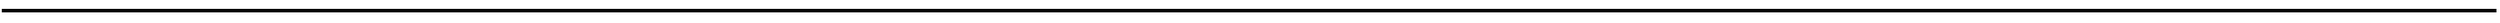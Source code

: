 <mxfile version="24.2.1" type="github">
  <diagram name="Página-1" unidadeId="JnUDqEXEhcX_nH1SR8nV">
    <mxGraphModel dx="2253" dy="1920" grid="1" gridSize="10" guides="1" tooltips="1" connect="1" arrows="1" fold="1" page="1" pageScale="1" pageWidth="827" pageHeight="1169" math="0" shadow="0">
      <root>
        <mxCell unidadeId="0" />
        <mxCell unidadeId="1" parent="0" />
        <mxCell unidadeId="3fZJjKLncM8EVCZoAQM8-3" style="rounded=0;orthogonalLoop=1;jettySize=auto;html=1;endArrow=none;endFill=0;entryX=0;entryY=0.5;entryDx=0;entryDy=0;exitX=1;exitY=0.5;exitDx=0;exitDy=0;" parent="1" source="3fZJjKLncM8EVCZoAQM8-1" target="3fZJjKLncM8EVCZoAQM8-4" edge="1">
          <mxGeometry relative="1" as="geometry">
            <mxPoint x="270" y="270" as="targetPoint" />
            <mxPoint x="220" y="290" as="sourcePoint" />
          </mxGeometry>
        </mxCell>
        <mxCell unidadeId="3fZJjKLncM8EVCZoAQM8-10" style="rounded=0;orthogonalLoop=1;jettySize=auto;html=1;exitX=0;exitY=0;exitDx=0;exitDy=0;endArrow=oval;endFill=1;entryX=1.044;entryY=0.489;entryDx=0;entryDy=0;entryPerimeter=0;" parent="1" source="3fZJjKLncM8EVCZoAQM8-1" target="3fZJjKLncM8EVCZoAQM8-11" edge="1">
          <mxGeometry relative="1" as="geometry">
            <mxPoint x="60" y="260" as="targetPoint" />
          </mxGeometry>
        </mxCell>
        <mxCell unidadeId="3fZJjKLncM8EVCZoAQM8-12" style="rounded=0;orthogonalLoop=1;jettySize=auto;html=1;exitX=0;exitY=0.25;exitDx=0;exitDy=0;endArrow=oval;endFill=0;entryX=1.012;entryY=0.474;entryDx=0;entryDy=0;entryPerimeter=0;" parent="1" source="3fZJjKLncM8EVCZoAQM8-1" target="3fZJjKLncM8EVCZoAQM8-13" edge="1">
          <mxGeometry relative="1" as="geometry">
            <mxPoint x="40" y="280.143" as="targetPoint" />
          </mxGeometry>
        </mxCell>
        <mxCell unidadeId="3fZJjKLncM8EVCZoAQM8-18" style="rounded=0;orthogonalLoop=1;jettySize=auto;html=1;exitX=0;exitY=0.5;exitDx=0;exitDy=0;endArrow=oval;endFill=0;entryX=1.009;entryY=0.496;entryDx=0;entryDy=0;entryPerimeter=0;" parent="1" source="3fZJjKLncM8EVCZoAQM8-1" target="3fZJjKLncM8EVCZoAQM8-19" edge="1">
          <mxGeometry relative="1" as="geometry">
            <mxPoint x="40" y="300.143" as="targetPoint" />
          </mxGeometry>
        </mxCell>
        <mxCell unidadeId="3fZJjKLncM8EVCZoAQM8-1" value="Unidade" style="whiteSpace=wrap;html=1;align=center;" parent="1" vertex="1">
          <mxGeometry x="80" y="240" width="120" height="80" as="geometry" />
        </mxCell>
        <mxCell unidadeId="3fZJjKLncM8EVCZoAQM8-5" style="rounded=0;orthogonalLoop=1;jettySize=auto;html=1;endArrow=none;endFill=0;exitX=1;exitY=0.5;exitDx=0;exitDy=0;entryX=0;entryY=0.5;entryDx=0;entryDy=0;" parent="1" source="3fZJjKLncM8EVCZoAQM8-4" target="3fZJjKLncM8EVCZoAQM8-6" edge="1">
          <mxGeometry relative="1" as="geometry">
            <mxPoint x="440" y="280" as="targetPoint" />
            <mxPoint x="370" y="270" as="sourcePoint" />
          </mxGeometry>
        </mxCell>
        <mxCell unidadeId="3fZJjKLncM8EVCZoAQM8-4" value="" style="shape=rhombus;perimeter=rhombusPerimeter;whiteSpace=wrap;html=1;align=center;" parent="1" vertex="1">
          <mxGeometry x="280" y="260" width="80" height="40" as="geometry" />
        </mxCell>
        <mxCell unidadeId="3fZJjKLncM8EVCZoAQM8-21" style="rounded=0;orthogonalLoop=1;jettySize=auto;html=1;endArrow=oval;endFill=1;exitX=1;exitY=0;exitDx=0;exitDy=0;" parent="1" source="3fZJjKLncM8EVCZoAQM8-6" target="3fZJjKLncM8EVCZoAQM8-22" edge="1">
          <mxGeometry relative="1" as="geometry">
            <mxPoint x="680" y="160" as="targetPoint" />
          </mxGeometry>
        </mxCell>
        <mxCell unidadeId="3fZJjKLncM8EVCZoAQM8-25" style="rounded=0;orthogonalLoop=1;jettySize=auto;html=1;endArrow=oval;endFill=0;entryX=0.006;entryY=0.478;entryDx=0;entryDy=0;entryPerimeter=0;exitX=1.002;exitY=0.084;exitDx=0;exitDy=0;exitPerimeter=0;" parent="1" source="3fZJjKLncM8EVCZoAQM8-6" target="3fZJjKLncM8EVCZoAQM8-24" edge="1">
          <mxGeometry relative="1" as="geometry">
            <mxPoint x="610" y="180" as="sourcePoint" />
            <mxPoint x="680" y="179.467" as="targetPoint" />
          </mxGeometry>
        </mxCell>
        <mxCell unidadeId="3fZJjKLncM8EVCZoAQM8-26" style="rounded=0;orthogonalLoop=1;jettySize=auto;html=1;endArrow=oval;endFill=0;exitX=1;exitY=0.25;exitDx=0;exitDy=0;entryX=0.002;entryY=0.523;entryDx=0;entryDy=0;entryPerimeter=0;" parent="1" source="3fZJjKLncM8EVCZoAQM8-6" target="3fZJjKLncM8EVCZoAQM8-23" edge="1">
          <mxGeometry relative="1" as="geometry" />
        </mxCell>
        <mxCell unidadeId="3fZJjKLncM8EVCZoAQM8-28" style="rounded=0;orthogonalLoop=1;jettySize=auto;html=1;exitX=1.001;exitY=0.333;exitDx=0;exitDy=0;endArrow=oval;endFill=0;exitPerimeter=0;entryX=-0.001;entryY=0.527;entryDx=0;entryDy=0;entryPerimeter=0;" parent="1" source="3fZJjKLncM8EVCZoAQM8-6" target="3fZJjKLncM8EVCZoAQM8-27" edge="1">
          <mxGeometry relative="1" as="geometry" />
        </mxCell>
        <mxCell unidadeId="3fZJjKLncM8EVCZoAQM8-58" style="rounded=0;orthogonalLoop=1;jettySize=auto;html=1;exitX=1;exitY=0.5;exitDx=0;exitDy=0;endArrow=oval;endFill=0;entryX=-0.004;entryY=0.522;entryDx=0;entryDy=0;entryPerimeter=0;" parent="1" source="3fZJjKLncM8EVCZoAQM8-6" target="3fZJjKLncM8EVCZoAQM8-59" edge="1">
          <mxGeometry relative="1" as="geometry">
            <mxPoint x="680" y="360" as="targetPoint" />
          </mxGeometry>
        </mxCell>
        <mxCell unidadeId="3fZJjKLncM8EVCZoAQM8-60" style="rounded=0;orthogonalLoop=1;jettySize=auto;html=1;exitX=1.002;exitY=0.667;exitDx=0;exitDy=0;endArrow=oval;endFill=0;exitPerimeter=0;entryX=-0.002;entryY=0.483;entryDx=0;entryDy=0;entryPerimeter=0;" parent="1" source="3fZJjKLncM8EVCZoAQM8-6" target="3fZJjKLncM8EVCZoAQM8-61" edge="1">
          <mxGeometry relative="1" as="geometry">
            <mxPoint x="680" y="430" as="targetPoint" />
          </mxGeometry>
        </mxCell>
        <mxCell unidadeId="3fZJjKLncM8EVCZoAQM8-76" style="rounded=0;orthogonalLoop=1;jettySize=auto;html=1;endArrow=oval;endFill=0;exitX=1;exitY=0.165;exitDx=0;exitDy=0;exitPerimeter=0;entryX=0.003;entryY=0.504;entryDx=0;entryDy=0;entryPerimeter=0;" parent="1" source="3fZJjKLncM8EVCZoAQM8-6" target="3fZJjKLncM8EVCZoAQM8-77" edge="1">
          <mxGeometry relative="1" as="geometry">
            <mxPoint x="690" y="230" as="targetPoint" />
            <mxPoint x="600.0" y="187.08" as="sourcePoint" />
          </mxGeometry>
        </mxCell>
        <mxCell unidadeId="3fZJjKLncM8EVCZoAQM8-78" style="rounded=0;orthogonalLoop=1;jettySize=auto;html=1;exitX=0.999;exitY=0.586;exitDx=0;exitDy=0;endArrow=oval;endFill=0;exitPerimeter=0;entryX=-0.001;entryY=0.52;entryDx=0;entryDy=0;entryPerimeter=0;" parent="1" source="3fZJjKLncM8EVCZoAQM8-6" target="3fZJjKLncM8EVCZoAQM8-79" edge="1">
          <mxGeometry relative="1" as="geometry">
            <mxPoint x="680" y="380" as="targetPoint" />
          </mxGeometry>
        </mxCell>
        <mxCell unidadeId="3fZJjKLncM8EVCZoAQM8-6" value="Item" style="whiteSpace=wrap;html=1;align=center;" parent="1" vertex="1">
          <mxGeometry x="440" y="160" width="160" height="240" as="geometry" />
        </mxCell>
        <mxCell unidadeId="3fZJjKLncM8EVCZoAQM8-7" style="rounded=0;orthogonalLoop=1;jettySize=auto;html=1;endArrow=none;endFill=0;" parent="1" target="3fZJjKLncM8EVCZoAQM8-6" edge="1">
          <mxGeometry relative="1" as="geometry" />
        </mxCell>
        <mxCell unidadeId="3fZJjKLncM8EVCZoAQM8-8" value="(1,1)" style="text;html=1;align=center;verticalAlign=middle;resizable=0;points=[];autosize=1;strokeColor=none;fillColor=none;" parent="1" vertex="1">
          <mxGeometry x="200" y="250" width="50" height="30" as="geometry" />
        </mxCell>
        <mxCell unidadeId="3fZJjKLncM8EVCZoAQM8-9" value="(1,N)" style="text;html=1;align=center;verticalAlign=middle;resizable=0;points=[];autosize=1;strokeColor=none;fillColor=none;" parent="1" vertex="1">
          <mxGeometry x="389" y="280" width="50" height="30" as="geometry" />
        </mxCell>
        <mxCell unidadeId="3fZJjKLncM8EVCZoAQM8-11" value="unidadeId" style="text;html=1;align=center;verticalAlign=middle;resizable=0;points=[];autosize=1;strokeColor=none;fillColor=none;" parent="1" vertex="1">
          <mxGeometry x="9" y="225" width="30" height="30" as="geometry" />
        </mxCell>
        <mxCell unidadeId="3fZJjKLncM8EVCZoAQM8-13" value="abreviacao" style="text;html=1;align=center;verticalAlign=middle;resizable=0;points=[];autosize=1;strokeColor=none;fillColor=none;" parent="1" vertex="1">
          <mxGeometry x="-40" y="246" width="80" height="30" as="geometry" />
        </mxCell>
        <mxCell unidadeId="3fZJjKLncM8EVCZoAQM8-19" value="nome" style="text;html=1;align=center;verticalAlign=middle;resizable=0;points=[];autosize=1;strokeColor=none;fillColor=none;" parent="1" vertex="1">
          <mxGeometry x="-10" y="265" width="50" height="30" as="geometry" />
        </mxCell>
        <mxCell unidadeId="3fZJjKLncM8EVCZoAQM8-22" value="unidadeId" style="text;html=1;align=center;verticalAlign=middle;resizable=0;points=[];autosize=1;strokeColor=none;fillColor=none;" parent="1" vertex="1">
          <mxGeometry x="680" y="146" width="30" height="30" as="geometry" />
        </mxCell>
        <mxCell unidadeId="3fZJjKLncM8EVCZoAQM8-23" value="descricao_item" style="text;html=1;align=center;verticalAlign=middle;resizable=0;points=[];autosize=1;strokeColor=none;fillColor=none;" parent="1" vertex="1">
          <mxGeometry x="680" y="204" width="100" height="30" as="geometry" />
        </mxCell>
        <mxCell unidadeId="3fZJjKLncM8EVCZoAQM8-24" value="codigo_interno unique" style="text;html=1;align=center;verticalAlign=middle;resizable=0;points=[];autosize=1;strokeColor=none;fillColor=none;" parent="1" vertex="1">
          <mxGeometry x="680" y="166" width="140" height="30" as="geometry" />
        </mxCell>
        <mxCell unidadeId="3fZJjKLncM8EVCZoAQM8-27" value="codigo_fabricante" style="text;html=1;align=center;verticalAlign=middle;resizable=0;points=[];autosize=1;strokeColor=none;fillColor=none;" parent="1" vertex="1">
          <mxGeometry x="680" y="224" width="120" height="30" as="geometry" />
        </mxCell>
        <mxCell unidadeId="3fZJjKLncM8EVCZoAQM8-34" style="rounded=0;orthogonalLoop=1;jettySize=auto;html=1;entryX=1;entryY=0.5;entryDx=0;entryDy=0;endArrow=none;endFill=0;exitX=0.75;exitY=1;exitDx=0;exitDy=0;" parent="1" source="3fZJjKLncM8EVCZoAQM8-31" target="3fZJjKLncM8EVCZoAQM8-33" edge="1">
          <mxGeometry relative="1" as="geometry" />
        </mxCell>
        <mxCell unidadeId="3fZJjKLncM8EVCZoAQM8-35" style="rounded=0;orthogonalLoop=1;jettySize=auto;html=1;endArrow=none;endFill=0;exitX=0;exitY=0.5;exitDx=0;exitDy=0;entryX=0.25;entryY=1;entryDx=0;entryDy=0;" parent="1" source="3fZJjKLncM8EVCZoAQM8-33" target="3fZJjKLncM8EVCZoAQM8-31" edge="1">
          <mxGeometry relative="1" as="geometry">
            <mxPoint x="175" y="600" as="targetPoint" />
          </mxGeometry>
        </mxCell>
        <mxCell unidadeId="3fZJjKLncM8EVCZoAQM8-47" style="rounded=0;orthogonalLoop=1;jettySize=auto;html=1;exitX=0.5;exitY=1;exitDx=0;exitDy=0;endArrow=oval;endFill=0;" parent="1" source="3fZJjKLncM8EVCZoAQM8-33" target="3fZJjKLncM8EVCZoAQM8-44" edge="1">
          <mxGeometry relative="1" as="geometry" />
        </mxCell>
        <mxCell unidadeId="3fZJjKLncM8EVCZoAQM8-33" value="" style="shape=rhombus;perimeter=rhombusPerimeter;whiteSpace=wrap;html=1;align=center;" parent="1" vertex="1">
          <mxGeometry x="195" y="678" width="60" height="40" as="geometry" />
        </mxCell>
        <mxCell unidadeId="3fZJjKLncM8EVCZoAQM8-42" value="unidadeId" style="text;html=1;align=center;verticalAlign=middle;resizable=0;points=[];autosize=1;strokeColor=none;fillColor=none;" parent="1" vertex="1">
          <mxGeometry x="320" y="545" width="30" height="30" as="geometry" />
        </mxCell>
        <mxCell unidadeId="3fZJjKLncM8EVCZoAQM8-44" value="id_grupo references grupo(unidadeId) NULLABLE" style="text;html=1;align=center;verticalAlign=middle;resizable=0;points=[];autosize=1;strokeColor=none;fillColor=none;" parent="1" vertex="1">
          <mxGeometry x="100" y="750" width="250" height="30" as="geometry" />
        </mxCell>
        <mxCell unidadeId="3fZJjKLncM8EVCZoAQM8-41" style="rounded=0;orthogonalLoop=1;jettySize=auto;html=1;endArrow=oval;endFill=1;exitX=1;exitY=0;exitDx=0;exitDy=0;entryX=0.012;entryY=0.503;entryDx=0;entryDy=0;entryPerimeter=0;" parent="1" source="3fZJjKLncM8EVCZoAQM8-31" target="3fZJjKLncM8EVCZoAQM8-42" edge="1">
          <mxGeometry relative="1" as="geometry">
            <mxPoint x="315" y="538" as="targetPoint" />
            <mxPoint x="290" y="560" as="sourcePoint" />
          </mxGeometry>
        </mxCell>
        <mxCell unidadeId="3fZJjKLncM8EVCZoAQM8-49" value="nome" style="text;html=1;align=center;verticalAlign=middle;resizable=0;points=[];autosize=1;strokeColor=none;fillColor=none;" parent="1" vertex="1">
          <mxGeometry x="322" y="565" width="50" height="30" as="geometry" />
        </mxCell>
        <mxCell unidadeId="3fZJjKLncM8EVCZoAQM8-48" style="rounded=0;orthogonalLoop=1;jettySize=auto;html=1;endArrow=oval;endFill=0;exitX=1;exitY=0.25;exitDx=0;exitDy=0;entryX=-0.04;entryY=0.5;entryDx=0;entryDy=0;entryPerimeter=0;" parent="1" source="3fZJjKLncM8EVCZoAQM8-31" target="3fZJjKLncM8EVCZoAQM8-49" edge="1">
          <mxGeometry relative="1" as="geometry">
            <mxPoint x="310" y="609.818" as="targetPoint" />
            <mxPoint x="285" y="606.636" as="sourcePoint" />
          </mxGeometry>
        </mxCell>
        <mxCell unidadeId="3fZJjKLncM8EVCZoAQM8-31" value="Grupo" style="whiteSpace=wrap;html=1;align=center;" parent="1" vertex="1">
          <mxGeometry x="165" y="560" width="120" height="80" as="geometry" />
        </mxCell>
        <mxCell unidadeId="Jcm4aYiwaMw8JLBFLebt-7" style="edgeStyle=orthogonalEdgeStyle;rounded=0;orthogonalLoop=1;jettySize=auto;html=1;entryX=0.25;entryY=1;entryDx=0;entryDy=0;endArrow=none;endFill=0;" edge="1" parent="1" source="3fZJjKLncM8EVCZoAQM8-51" target="3fZJjKLncM8EVCZoAQM8-6">
          <mxGeometry relative="1" as="geometry">
            <mxPoint x="460" y="450" as="targetPoint" />
          </mxGeometry>
        </mxCell>
        <mxCell unidadeId="Jcm4aYiwaMw8JLBFLebt-9" style="edgeStyle=orthogonalEdgeStyle;rounded=0;orthogonalLoop=1;jettySize=auto;html=1;entryX=0.5;entryY=0;entryDx=0;entryDy=0;endArrow=none;endFill=0;" edge="1" parent="1" source="3fZJjKLncM8EVCZoAQM8-51" target="3fZJjKLncM8EVCZoAQM8-31">
          <mxGeometry relative="1" as="geometry" />
        </mxCell>
        <mxCell unidadeId="3fZJjKLncM8EVCZoAQM8-51" value="" style="shape=rhombus;perimeter=rhombusPerimeter;whiteSpace=wrap;html=1;align=center;direction=south;rotation=90;" parent="1" vertex="1">
          <mxGeometry x="340" y="440" width="40" height="80" as="geometry" />
        </mxCell>
        <mxCell unidadeId="3fZJjKLncM8EVCZoAQM8-56" value="(1,1)" style="text;html=1;align=center;verticalAlign=middle;resizable=0;points=[];autosize=1;strokeColor=none;fillColor=none;" parent="1" vertex="1">
          <mxGeometry x="225" y="528" width="50" height="30" as="geometry" />
        </mxCell>
        <mxCell unidadeId="3fZJjKLncM8EVCZoAQM8-57" value="(0,N)" style="text;html=1;align=center;verticalAlign=middle;resizable=0;points=[];autosize=1;strokeColor=none;fillColor=none;" parent="1" vertex="1">
          <mxGeometry x="430" y="400" width="50" height="30" as="geometry" />
        </mxCell>
        <mxCell unidadeId="3fZJjKLncM8EVCZoAQM8-59" value="observacao" style="text;html=1;align=center;verticalAlign=middle;resizable=0;points=[];autosize=1;strokeColor=none;fillColor=none;" parent="1" vertex="1">
          <mxGeometry x="680" y="264" width="90" height="30" as="geometry" />
        </mxCell>
        <mxCell unidadeId="3fZJjKLncM8EVCZoAQM8-61" value="alto_giro" style="text;html=1;align=center;verticalAlign=middle;resizable=0;points=[];autosize=1;strokeColor=none;fillColor=none;" parent="1" vertex="1">
          <mxGeometry x="680" y="306" width="70" height="30" as="geometry" />
        </mxCell>
        <mxCell unidadeId="3fZJjKLncM8EVCZoAQM8-68" style="rounded=0;orthogonalLoop=1;jettySize=auto;html=1;endArrow=oval;endFill=1;exitX=1;exitY=0;exitDx=0;exitDy=0;entryX=-0.018;entryY=0.496;entryDx=0;entryDy=0;entryPerimeter=0;" parent="1" source="3fZJjKLncM8EVCZoAQM8-62" target="3fZJjKLncM8EVCZoAQM8-69" edge="1">
          <mxGeometry relative="1" as="geometry">
            <mxPoint x="610" y="-80" as="targetPoint" />
            <mxPoint x="590" y="-70" as="sourcePoint" />
          </mxGeometry>
        </mxCell>
        <mxCell unidadeId="3fZJjKLncM8EVCZoAQM8-73" style="rounded=0;orthogonalLoop=1;jettySize=auto;html=1;endArrow=oval;endFill=0;exitX=1;exitY=0.25;exitDx=0;exitDy=0;entryX=-0.002;entryY=0.477;entryDx=0;entryDy=0;entryPerimeter=0;" parent="1" source="3fZJjKLncM8EVCZoAQM8-62" target="3fZJjKLncM8EVCZoAQM8-70" edge="1">
          <mxGeometry relative="1" as="geometry">
            <mxPoint x="610" y="-60" as="targetPoint" />
          </mxGeometry>
        </mxCell>
        <mxCell unidadeId="3fZJjKLncM8EVCZoAQM8-62" value="Item_Foto" style="whiteSpace=wrap;html=1;align=center;" parent="1" vertex="1">
          <mxGeometry x="460" y="-80" width="120" height="80" as="geometry" />
        </mxCell>
        <mxCell unidadeId="Jcm4aYiwaMw8JLBFLebt-28" style="edgeStyle=orthogonalEdgeStyle;rounded=0;orthogonalLoop=1;jettySize=auto;html=1;entryX=0.5;entryY=0;entryDx=0;entryDy=0;endArrow=none;endFill=0;" edge="1" parent="1" source="3fZJjKLncM8EVCZoAQM8-63" target="3fZJjKLncM8EVCZoAQM8-6">
          <mxGeometry relative="1" as="geometry" />
        </mxCell>
        <mxCell unidadeId="3fZJjKLncM8EVCZoAQM8-63" value="" style="shape=rhombus;perimeter=rhombusPerimeter;whiteSpace=wrap;html=1;align=center;direction=south;" parent="1" vertex="1">
          <mxGeometry x="500" y="40" width="40" height="80" as="geometry" />
        </mxCell>
        <mxCell unidadeId="3fZJjKLncM8EVCZoAQM8-66" value="(0,N)" style="text;html=1;align=center;verticalAlign=middle;resizable=0;points=[];autosize=1;strokeColor=none;fillColor=none;" parent="1" vertex="1">
          <mxGeometry x="470" width="50" height="30" as="geometry" />
        </mxCell>
        <mxCell unidadeId="3fZJjKLncM8EVCZoAQM8-67" value="(1,1)" style="text;html=1;align=center;verticalAlign=middle;resizable=0;points=[];autosize=1;strokeColor=none;fillColor=none;" parent="1" vertex="1">
          <mxGeometry x="520" y="130" width="50" height="30" as="geometry" />
        </mxCell>
        <mxCell unidadeId="3fZJjKLncM8EVCZoAQM8-69" value="unidadeId" style="text;html=1;align=center;verticalAlign=middle;resizable=0;points=[];autosize=1;strokeColor=none;fillColor=none;" parent="1" vertex="1">
          <mxGeometry x="610" y="-95" width="30" height="30" as="geometry" />
        </mxCell>
        <mxCell unidadeId="3fZJjKLncM8EVCZoAQM8-70" value="nome_arquivo" style="text;html=1;align=center;verticalAlign=middle;resizable=0;points=[];autosize=1;strokeColor=none;fillColor=none;" parent="1" vertex="1">
          <mxGeometry x="609" y="-74" width="100" height="30" as="geometry" />
        </mxCell>
        <mxCell unidadeId="3fZJjKLncM8EVCZoAQM8-71" style="rounded=0;orthogonalLoop=1;jettySize=auto;html=1;endArrow=oval;endFill=0;exitX=1;exitY=0.417;exitDx=0;exitDy=0;exitPerimeter=0;entryX=0.006;entryY=0.486;entryDx=0;entryDy=0;entryPerimeter=0;" parent="1" source="3fZJjKLncM8EVCZoAQM8-6" target="3fZJjKLncM8EVCZoAQM8-72" edge="1">
          <mxGeometry relative="1" as="geometry">
            <mxPoint x="690" y="370" as="targetPoint" />
            <mxPoint x="610" y="370" as="sourcePoint" />
          </mxGeometry>
        </mxCell>
        <mxCell unidadeId="3fZJjKLncM8EVCZoAQM8-72" value="uuid" style="text;html=1;align=center;verticalAlign=middle;resizable=0;points=[];autosize=1;strokeColor=none;fillColor=none;" parent="1" vertex="1">
          <mxGeometry x="680" y="245" width="50" height="30" as="geometry" />
        </mxCell>
        <mxCell unidadeId="3fZJjKLncM8EVCZoAQM8-74" value="(1,1)" style="text;html=1;align=center;verticalAlign=middle;resizable=0;points=[];autosize=1;strokeColor=none;fillColor=none;" parent="1" vertex="1">
          <mxGeometry x="145" y="640" width="50" height="30" as="geometry" />
        </mxCell>
        <mxCell unidadeId="3fZJjKLncM8EVCZoAQM8-75" value="(1,N)" style="text;html=1;align=center;verticalAlign=middle;resizable=0;points=[];autosize=1;strokeColor=none;fillColor=none;" parent="1" vertex="1">
          <mxGeometry x="255" y="640" width="50" height="30" as="geometry" />
        </mxCell>
        <mxCell unidadeId="3fZJjKLncM8EVCZoAQM8-77" value="nome_item" style="text;html=1;align=center;verticalAlign=middle;resizable=0;points=[];autosize=1;strokeColor=none;fillColor=none;" parent="1" vertex="1">
          <mxGeometry x="680" y="185" width="80" height="30" as="geometry" />
        </mxCell>
        <mxCell unidadeId="3fZJjKLncM8EVCZoAQM8-79" value="estoque_minimo" style="text;html=1;align=center;verticalAlign=middle;resizable=0;points=[];autosize=1;strokeColor=none;fillColor=none;" parent="1" vertex="1">
          <mxGeometry x="680" y="285" width="110" height="30" as="geometry" />
        </mxCell>
        <mxCell unidadeId="3fZJjKLncM8EVCZoAQM8-88" style="rounded=0;orthogonalLoop=1;jettySize=auto;html=1;endArrow=oval;endFill=1;exitX=1;exitY=0;exitDx=0;exitDy=0;entryX=0.018;entryY=0.473;entryDx=0;entryDy=0;entryPerimeter=0;" parent="1" source="3fZJjKLncM8EVCZoAQM8-81" target="3fZJjKLncM8EVCZoAQM8-90" edge="1">
          <mxGeometry relative="1" as="geometry">
            <mxPoint x="880" y="570" as="targetPoint" />
            <mxPoint x="840" y="560" as="sourcePoint" />
          </mxGeometry>
        </mxCell>
        <mxCell unidadeId="3fZJjKLncM8EVCZoAQM8-89" style="rounded=0;orthogonalLoop=1;jettySize=auto;html=1;endArrow=oval;endFill=0;exitX=1;exitY=0.25;exitDx=0;exitDy=0;entryX=0.011;entryY=0.504;entryDx=0;entryDy=0;entryPerimeter=0;" parent="1" source="3fZJjKLncM8EVCZoAQM8-81" target="3fZJjKLncM8EVCZoAQM8-91" edge="1">
          <mxGeometry relative="1" as="geometry">
            <mxPoint x="870" y="628.286" as="targetPoint" />
            <mxPoint x="850" y="608" as="sourcePoint" />
          </mxGeometry>
        </mxCell>
        <mxCell unidadeId="3fZJjKLncM8EVCZoAQM8-81" value="Marca" style="whiteSpace=wrap;html=1;" parent="1" vertex="1">
          <mxGeometry x="710" y="560" width="120" height="80" as="geometry" />
        </mxCell>
        <mxCell unidadeId="Jcm4aYiwaMw8JLBFLebt-11" style="edgeStyle=orthogonalEdgeStyle;rounded=0;orthogonalLoop=1;jettySize=auto;html=1;entryX=0.75;entryY=1;entryDx=0;entryDy=0;exitX=0;exitY=0.5;exitDx=0;exitDy=0;endArrow=none;endFill=0;" edge="1" parent="1" source="3fZJjKLncM8EVCZoAQM8-82" target="3fZJjKLncM8EVCZoAQM8-6">
          <mxGeometry relative="1" as="geometry" />
        </mxCell>
        <mxCell unidadeId="Jcm4aYiwaMw8JLBFLebt-12" style="edgeStyle=orthogonalEdgeStyle;rounded=0;orthogonalLoop=1;jettySize=auto;html=1;entryX=0.5;entryY=0;entryDx=0;entryDy=0;endArrow=none;endFill=0;exitX=1;exitY=0.5;exitDx=0;exitDy=0;" edge="1" parent="1" source="3fZJjKLncM8EVCZoAQM8-82" target="3fZJjKLncM8EVCZoAQM8-81">
          <mxGeometry relative="1" as="geometry" />
        </mxCell>
        <mxCell unidadeId="3fZJjKLncM8EVCZoAQM8-82" value="" style="shape=rhombus;perimeter=rhombusPerimeter;whiteSpace=wrap;html=1;align=center;direction=south;rotation=-90;" parent="1" vertex="1">
          <mxGeometry x="650" y="440" width="40" height="80" as="geometry" />
        </mxCell>
        <mxCell unidadeId="3fZJjKLncM8EVCZoAQM8-86" value="(1,1)" style="text;html=1;align=center;verticalAlign=middle;resizable=0;points=[];autosize=1;strokeColor=none;fillColor=none;" parent="1" vertex="1">
          <mxGeometry x="720" y="530" width="50" height="30" as="geometry" />
        </mxCell>
        <mxCell unidadeId="3fZJjKLncM8EVCZoAQM8-87" value="(1,N)" style="text;html=1;align=center;verticalAlign=middle;resizable=0;points=[];autosize=1;strokeColor=none;fillColor=none;" parent="1" vertex="1">
          <mxGeometry x="560" y="400" width="50" height="30" as="geometry" />
        </mxCell>
        <mxCell unidadeId="3fZJjKLncM8EVCZoAQM8-90" value="unidadeId" style="text;html=1;align=center;verticalAlign=middle;resizable=0;points=[];autosize=1;strokeColor=none;fillColor=none;" parent="1" vertex="1">
          <mxGeometry x="880" y="546" width="30" height="30" as="geometry" />
        </mxCell>
        <mxCell unidadeId="3fZJjKLncM8EVCZoAQM8-91" value="nome" style="text;html=1;align=center;verticalAlign=middle;resizable=0;points=[];autosize=1;strokeColor=none;fillColor=none;" parent="1" vertex="1">
          <mxGeometry x="880" y="565" width="50" height="30" as="geometry" />
        </mxCell>
        <mxCell unidadeId="3fZJjKLncM8EVCZoAQM8-95" value="Estoque API" style="text;html=1;align=center;verticalAlign=middle;resizable=0;points=[];autosize=1;strokeColor=none;fillColor=none;fontSize=28;" parent="1" vertex="1">
          <mxGeometry x="-120" y="-161" width="180" height="50" as="geometry" />
        </mxCell>
        <mxCell unidadeId="Jcm4aYiwaMw8JLBFLebt-30" style="edgeStyle=orthogonalEdgeStyle;rounded=0;orthogonalLoop=1;jettySize=auto;html=1;entryX=0.5;entryY=1;entryDx=0;entryDy=0;endArrow=none;endFill=0;" edge="1" parent="1" source="3fZJjKLncM8EVCZoAQM8-63" target="3fZJjKLncM8EVCZoAQM8-62">
          <mxGeometry relative="1" as="geometry" />
        </mxCell>
        <mxCell unidadeId="Jcm4aYiwaMw8JLBFLebt-31" value="" style="line;strokeWidth=2;direction=south;html=1;" vertex="1" parent="1">
          <mxGeometry x="-160" y="-200" width="10" height="1040" as="geometry" />
        </mxCell>
        <mxCell unidadeId="Jcm4aYiwaMw8JLBFLebt-33" value="" style="line;strokeWidth=2;direction=south;html=1;" vertex="1" parent="1">
          <mxGeometry x="1241" y="-200" width="10" height="1040" as="geometry" />
        </mxCell>
        <mxCell unidadeId="Jcm4aYiwaMw8JLBFLebt-34" value="" style="line;strokeWidth=2;html=1;" vertex="1" parent="1">
          <mxGeometry x="-160" y="830" width="1410" height="10" as="geometry" />
        </mxCell>
        <mxCell unidadeId="Jcm4aYiwaMw8JLBFLebt-35" value="" style="line;strokeWidth=2;html=1;" vertex="1" parent="1">
          <mxGeometry x="-159" y="-200" width="1410" height="10" as="geometry" />
        </mxCell>
      </root>
    </mxGraphModel>
  </diagram>
</mxfile>
